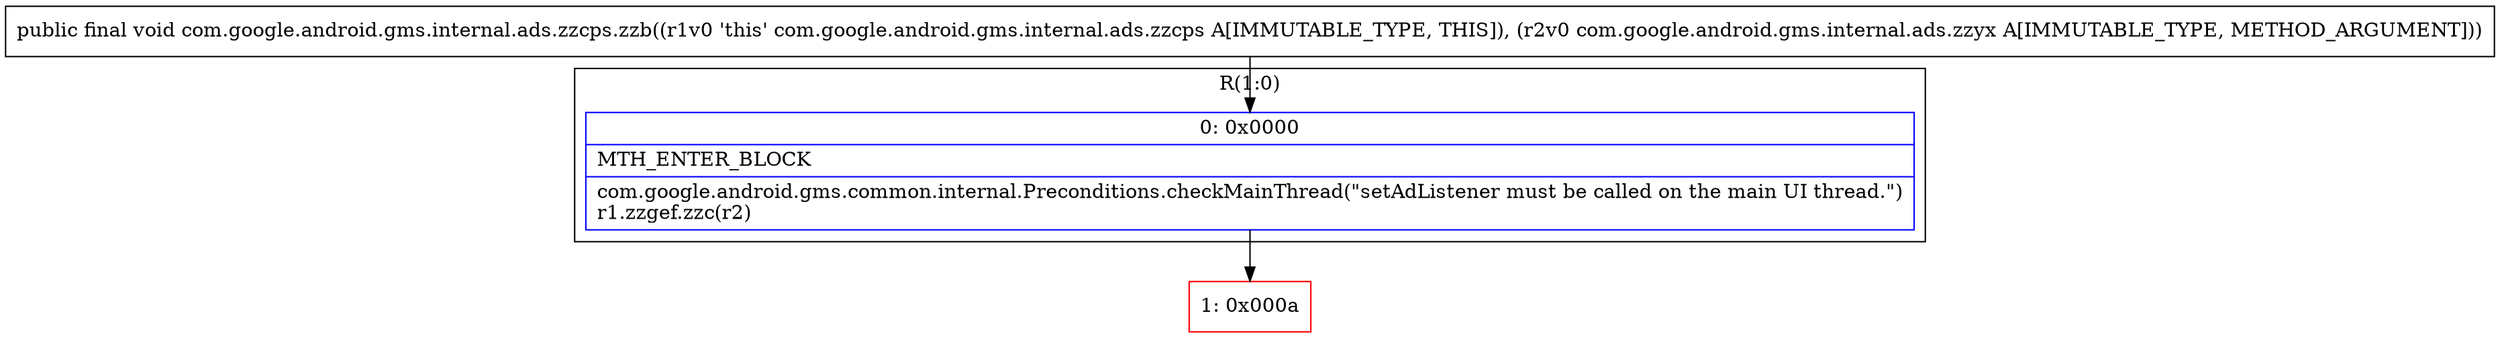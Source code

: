 digraph "CFG forcom.google.android.gms.internal.ads.zzcps.zzb(Lcom\/google\/android\/gms\/internal\/ads\/zzyx;)V" {
subgraph cluster_Region_1538893683 {
label = "R(1:0)";
node [shape=record,color=blue];
Node_0 [shape=record,label="{0\:\ 0x0000|MTH_ENTER_BLOCK\l|com.google.android.gms.common.internal.Preconditions.checkMainThread(\"setAdListener must be called on the main UI thread.\")\lr1.zzgef.zzc(r2)\l}"];
}
Node_1 [shape=record,color=red,label="{1\:\ 0x000a}"];
MethodNode[shape=record,label="{public final void com.google.android.gms.internal.ads.zzcps.zzb((r1v0 'this' com.google.android.gms.internal.ads.zzcps A[IMMUTABLE_TYPE, THIS]), (r2v0 com.google.android.gms.internal.ads.zzyx A[IMMUTABLE_TYPE, METHOD_ARGUMENT])) }"];
MethodNode -> Node_0;
Node_0 -> Node_1;
}

